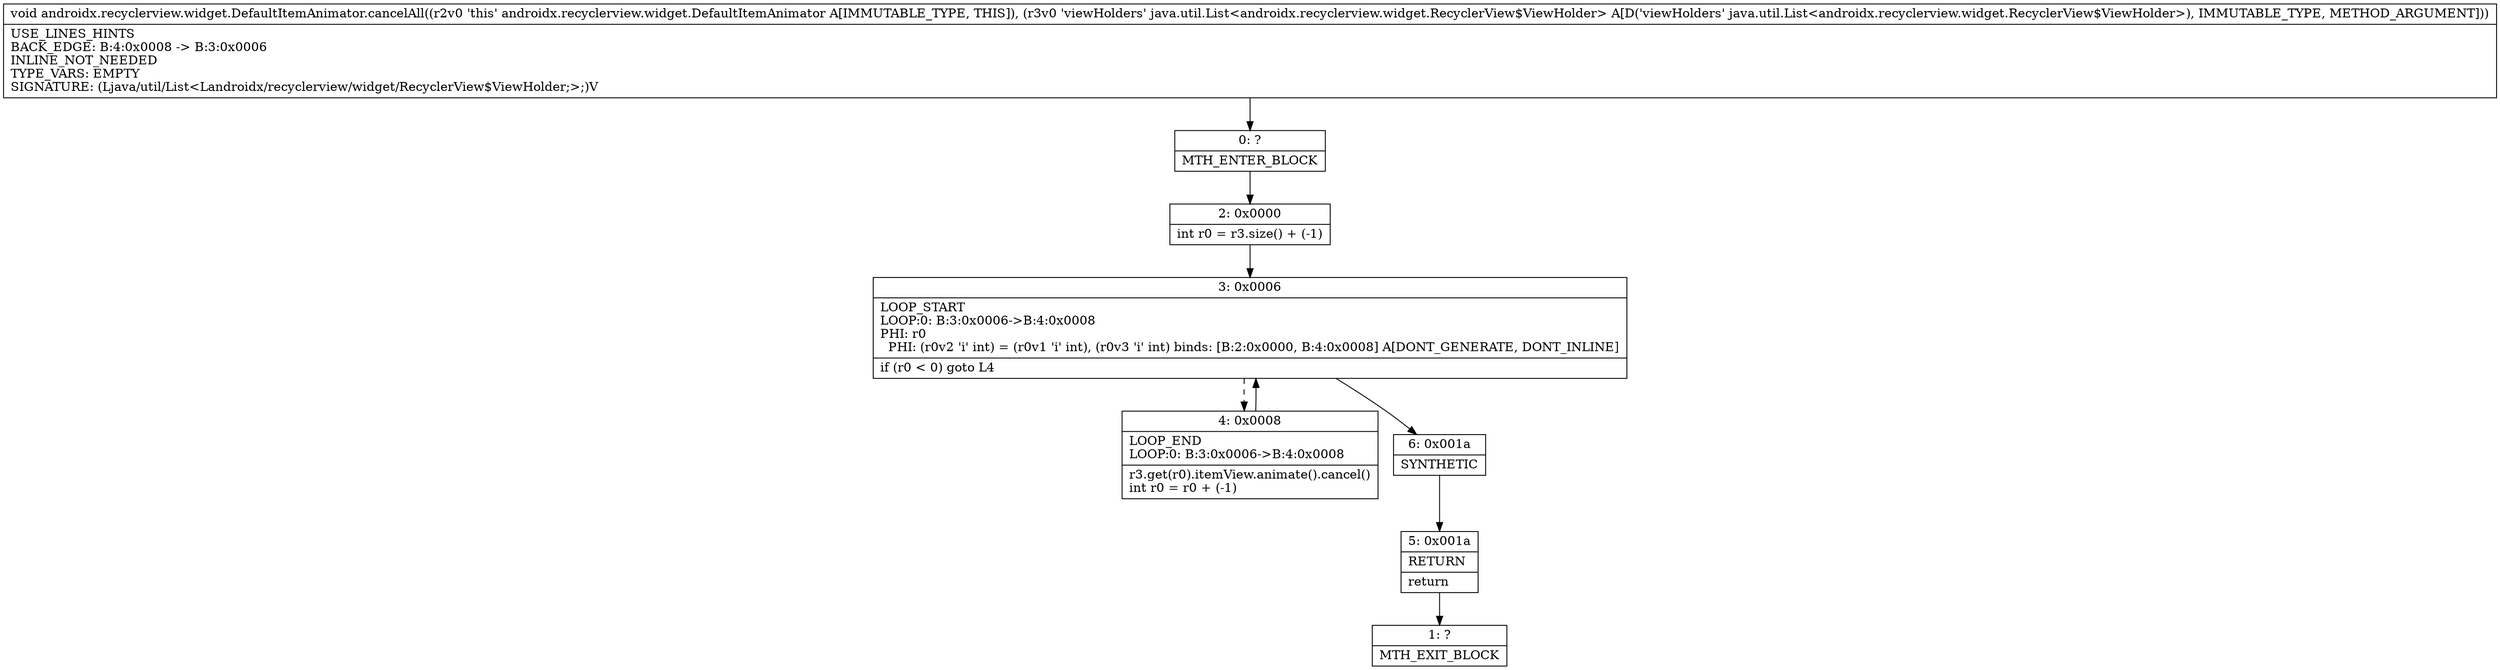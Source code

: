 digraph "CFG forandroidx.recyclerview.widget.DefaultItemAnimator.cancelAll(Ljava\/util\/List;)V" {
Node_0 [shape=record,label="{0\:\ ?|MTH_ENTER_BLOCK\l}"];
Node_2 [shape=record,label="{2\:\ 0x0000|int r0 = r3.size() + (\-1)\l}"];
Node_3 [shape=record,label="{3\:\ 0x0006|LOOP_START\lLOOP:0: B:3:0x0006\-\>B:4:0x0008\lPHI: r0 \l  PHI: (r0v2 'i' int) = (r0v1 'i' int), (r0v3 'i' int) binds: [B:2:0x0000, B:4:0x0008] A[DONT_GENERATE, DONT_INLINE]\l|if (r0 \< 0) goto L4\l}"];
Node_4 [shape=record,label="{4\:\ 0x0008|LOOP_END\lLOOP:0: B:3:0x0006\-\>B:4:0x0008\l|r3.get(r0).itemView.animate().cancel()\lint r0 = r0 + (\-1)\l}"];
Node_6 [shape=record,label="{6\:\ 0x001a|SYNTHETIC\l}"];
Node_5 [shape=record,label="{5\:\ 0x001a|RETURN\l|return\l}"];
Node_1 [shape=record,label="{1\:\ ?|MTH_EXIT_BLOCK\l}"];
MethodNode[shape=record,label="{void androidx.recyclerview.widget.DefaultItemAnimator.cancelAll((r2v0 'this' androidx.recyclerview.widget.DefaultItemAnimator A[IMMUTABLE_TYPE, THIS]), (r3v0 'viewHolders' java.util.List\<androidx.recyclerview.widget.RecyclerView$ViewHolder\> A[D('viewHolders' java.util.List\<androidx.recyclerview.widget.RecyclerView$ViewHolder\>), IMMUTABLE_TYPE, METHOD_ARGUMENT]))  | USE_LINES_HINTS\lBACK_EDGE: B:4:0x0008 \-\> B:3:0x0006\lINLINE_NOT_NEEDED\lTYPE_VARS: EMPTY\lSIGNATURE: (Ljava\/util\/List\<Landroidx\/recyclerview\/widget\/RecyclerView$ViewHolder;\>;)V\l}"];
MethodNode -> Node_0;Node_0 -> Node_2;
Node_2 -> Node_3;
Node_3 -> Node_4[style=dashed];
Node_3 -> Node_6;
Node_4 -> Node_3;
Node_6 -> Node_5;
Node_5 -> Node_1;
}

